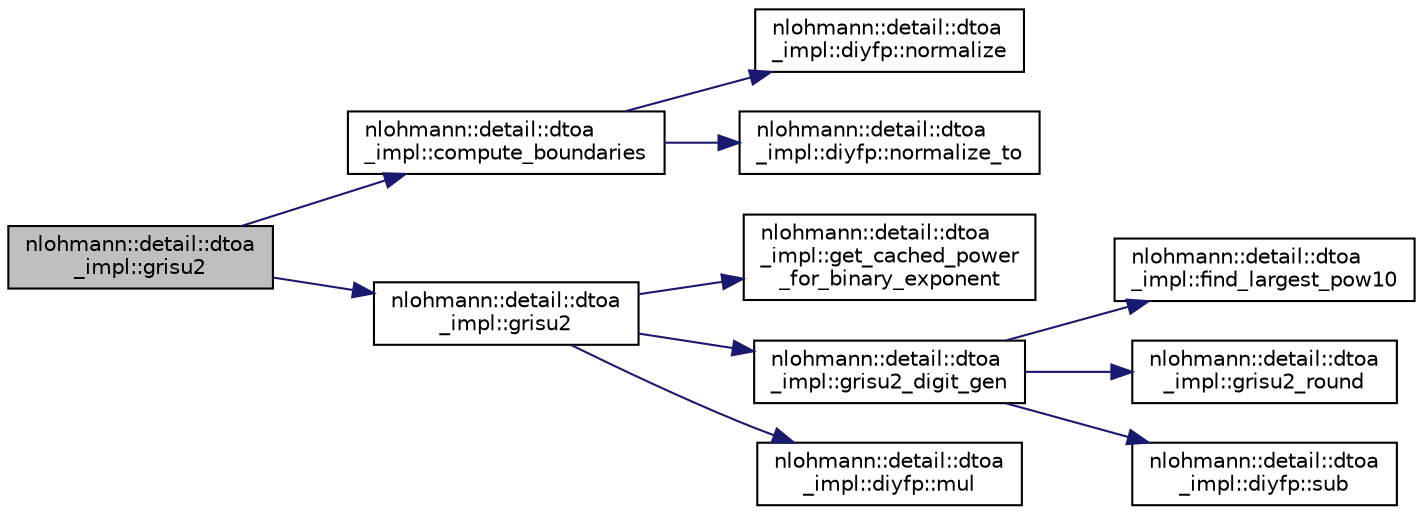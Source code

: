 digraph "nlohmann::detail::dtoa_impl::grisu2"
{
 // LATEX_PDF_SIZE
  edge [fontname="Helvetica",fontsize="10",labelfontname="Helvetica",labelfontsize="10"];
  node [fontname="Helvetica",fontsize="10",shape=record];
  rankdir="LR";
  Node1 [label="nlohmann::detail::dtoa\l_impl::grisu2",height=0.2,width=0.4,color="black", fillcolor="grey75", style="filled", fontcolor="black",tooltip=" "];
  Node1 -> Node2 [color="midnightblue",fontsize="10",style="solid",fontname="Helvetica"];
  Node2 [label="nlohmann::detail::dtoa\l_impl::compute_boundaries",height=0.2,width=0.4,color="black", fillcolor="white", style="filled",URL="$namespacenlohmann_1_1detail_1_1dtoa__impl.html#a22b6e37654ac93c6d0d9c06ec1bf5ded",tooltip=" "];
  Node2 -> Node3 [color="midnightblue",fontsize="10",style="solid",fontname="Helvetica"];
  Node3 [label="nlohmann::detail::dtoa\l_impl::diyfp::normalize",height=0.2,width=0.4,color="black", fillcolor="white", style="filled",URL="$structnlohmann_1_1detail_1_1dtoa__impl_1_1diyfp.html#a2246b5b40c7c6992153ef174063d6aa6",tooltip="normalize x such that the significand is >= 2^(q-1)"];
  Node2 -> Node4 [color="midnightblue",fontsize="10",style="solid",fontname="Helvetica"];
  Node4 [label="nlohmann::detail::dtoa\l_impl::diyfp::normalize_to",height=0.2,width=0.4,color="black", fillcolor="white", style="filled",URL="$structnlohmann_1_1detail_1_1dtoa__impl_1_1diyfp.html#a6b6665e467ebabe0c0f7418d3fe4b118",tooltip="normalize x such that the result has the exponent E"];
  Node1 -> Node5 [color="midnightblue",fontsize="10",style="solid",fontname="Helvetica"];
  Node5 [label="nlohmann::detail::dtoa\l_impl::grisu2",height=0.2,width=0.4,color="black", fillcolor="white", style="filled",URL="$namespacenlohmann_1_1detail_1_1dtoa__impl.html#a05b681dcb8569b9784c6dccfadb01633",tooltip=" "];
  Node5 -> Node6 [color="midnightblue",fontsize="10",style="solid",fontname="Helvetica"];
  Node6 [label="nlohmann::detail::dtoa\l_impl::get_cached_power\l_for_binary_exponent",height=0.2,width=0.4,color="black", fillcolor="white", style="filled",URL="$namespacenlohmann_1_1detail_1_1dtoa__impl.html#adbf329a18c5cf854a3477327afd2200b",tooltip=" "];
  Node5 -> Node7 [color="midnightblue",fontsize="10",style="solid",fontname="Helvetica"];
  Node7 [label="nlohmann::detail::dtoa\l_impl::grisu2_digit_gen",height=0.2,width=0.4,color="black", fillcolor="white", style="filled",URL="$namespacenlohmann_1_1detail_1_1dtoa__impl.html#a9b899c72b0e1e3dd46d75c2b4e6bcdfb",tooltip=" "];
  Node7 -> Node8 [color="midnightblue",fontsize="10",style="solid",fontname="Helvetica"];
  Node8 [label="nlohmann::detail::dtoa\l_impl::find_largest_pow10",height=0.2,width=0.4,color="black", fillcolor="white", style="filled",URL="$namespacenlohmann_1_1detail_1_1dtoa__impl.html#a36ded358763b5dbcea9867660fbe4e28",tooltip=" "];
  Node7 -> Node9 [color="midnightblue",fontsize="10",style="solid",fontname="Helvetica"];
  Node9 [label="nlohmann::detail::dtoa\l_impl::grisu2_round",height=0.2,width=0.4,color="black", fillcolor="white", style="filled",URL="$namespacenlohmann_1_1detail_1_1dtoa__impl.html#a5bc841e0bee12fd6489d49cf7bd07bb4",tooltip=" "];
  Node7 -> Node10 [color="midnightblue",fontsize="10",style="solid",fontname="Helvetica"];
  Node10 [label="nlohmann::detail::dtoa\l_impl::diyfp::sub",height=0.2,width=0.4,color="black", fillcolor="white", style="filled",URL="$structnlohmann_1_1detail_1_1dtoa__impl_1_1diyfp.html#aeb26771af54ad73598c1a0430d65d884",tooltip="returns x - y"];
  Node5 -> Node11 [color="midnightblue",fontsize="10",style="solid",fontname="Helvetica"];
  Node11 [label="nlohmann::detail::dtoa\l_impl::diyfp::mul",height=0.2,width=0.4,color="black", fillcolor="white", style="filled",URL="$structnlohmann_1_1detail_1_1dtoa__impl_1_1diyfp.html#aa5f250d12ce89c81fdb08900c6a823e8",tooltip="returns x * y"];
}

